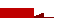 beginfig(0)

s=pc;

drawarrow (-.1in, 0)--origin withpen tinypen withcolor .5red;
drawarrow (s+.1in, 0)--(s, 0) withpen tinypen withcolor .5red;
fill unitsquare xscaled s yscaled .1in shifted (.05in*down)
	withcolor .75red;

endfig
